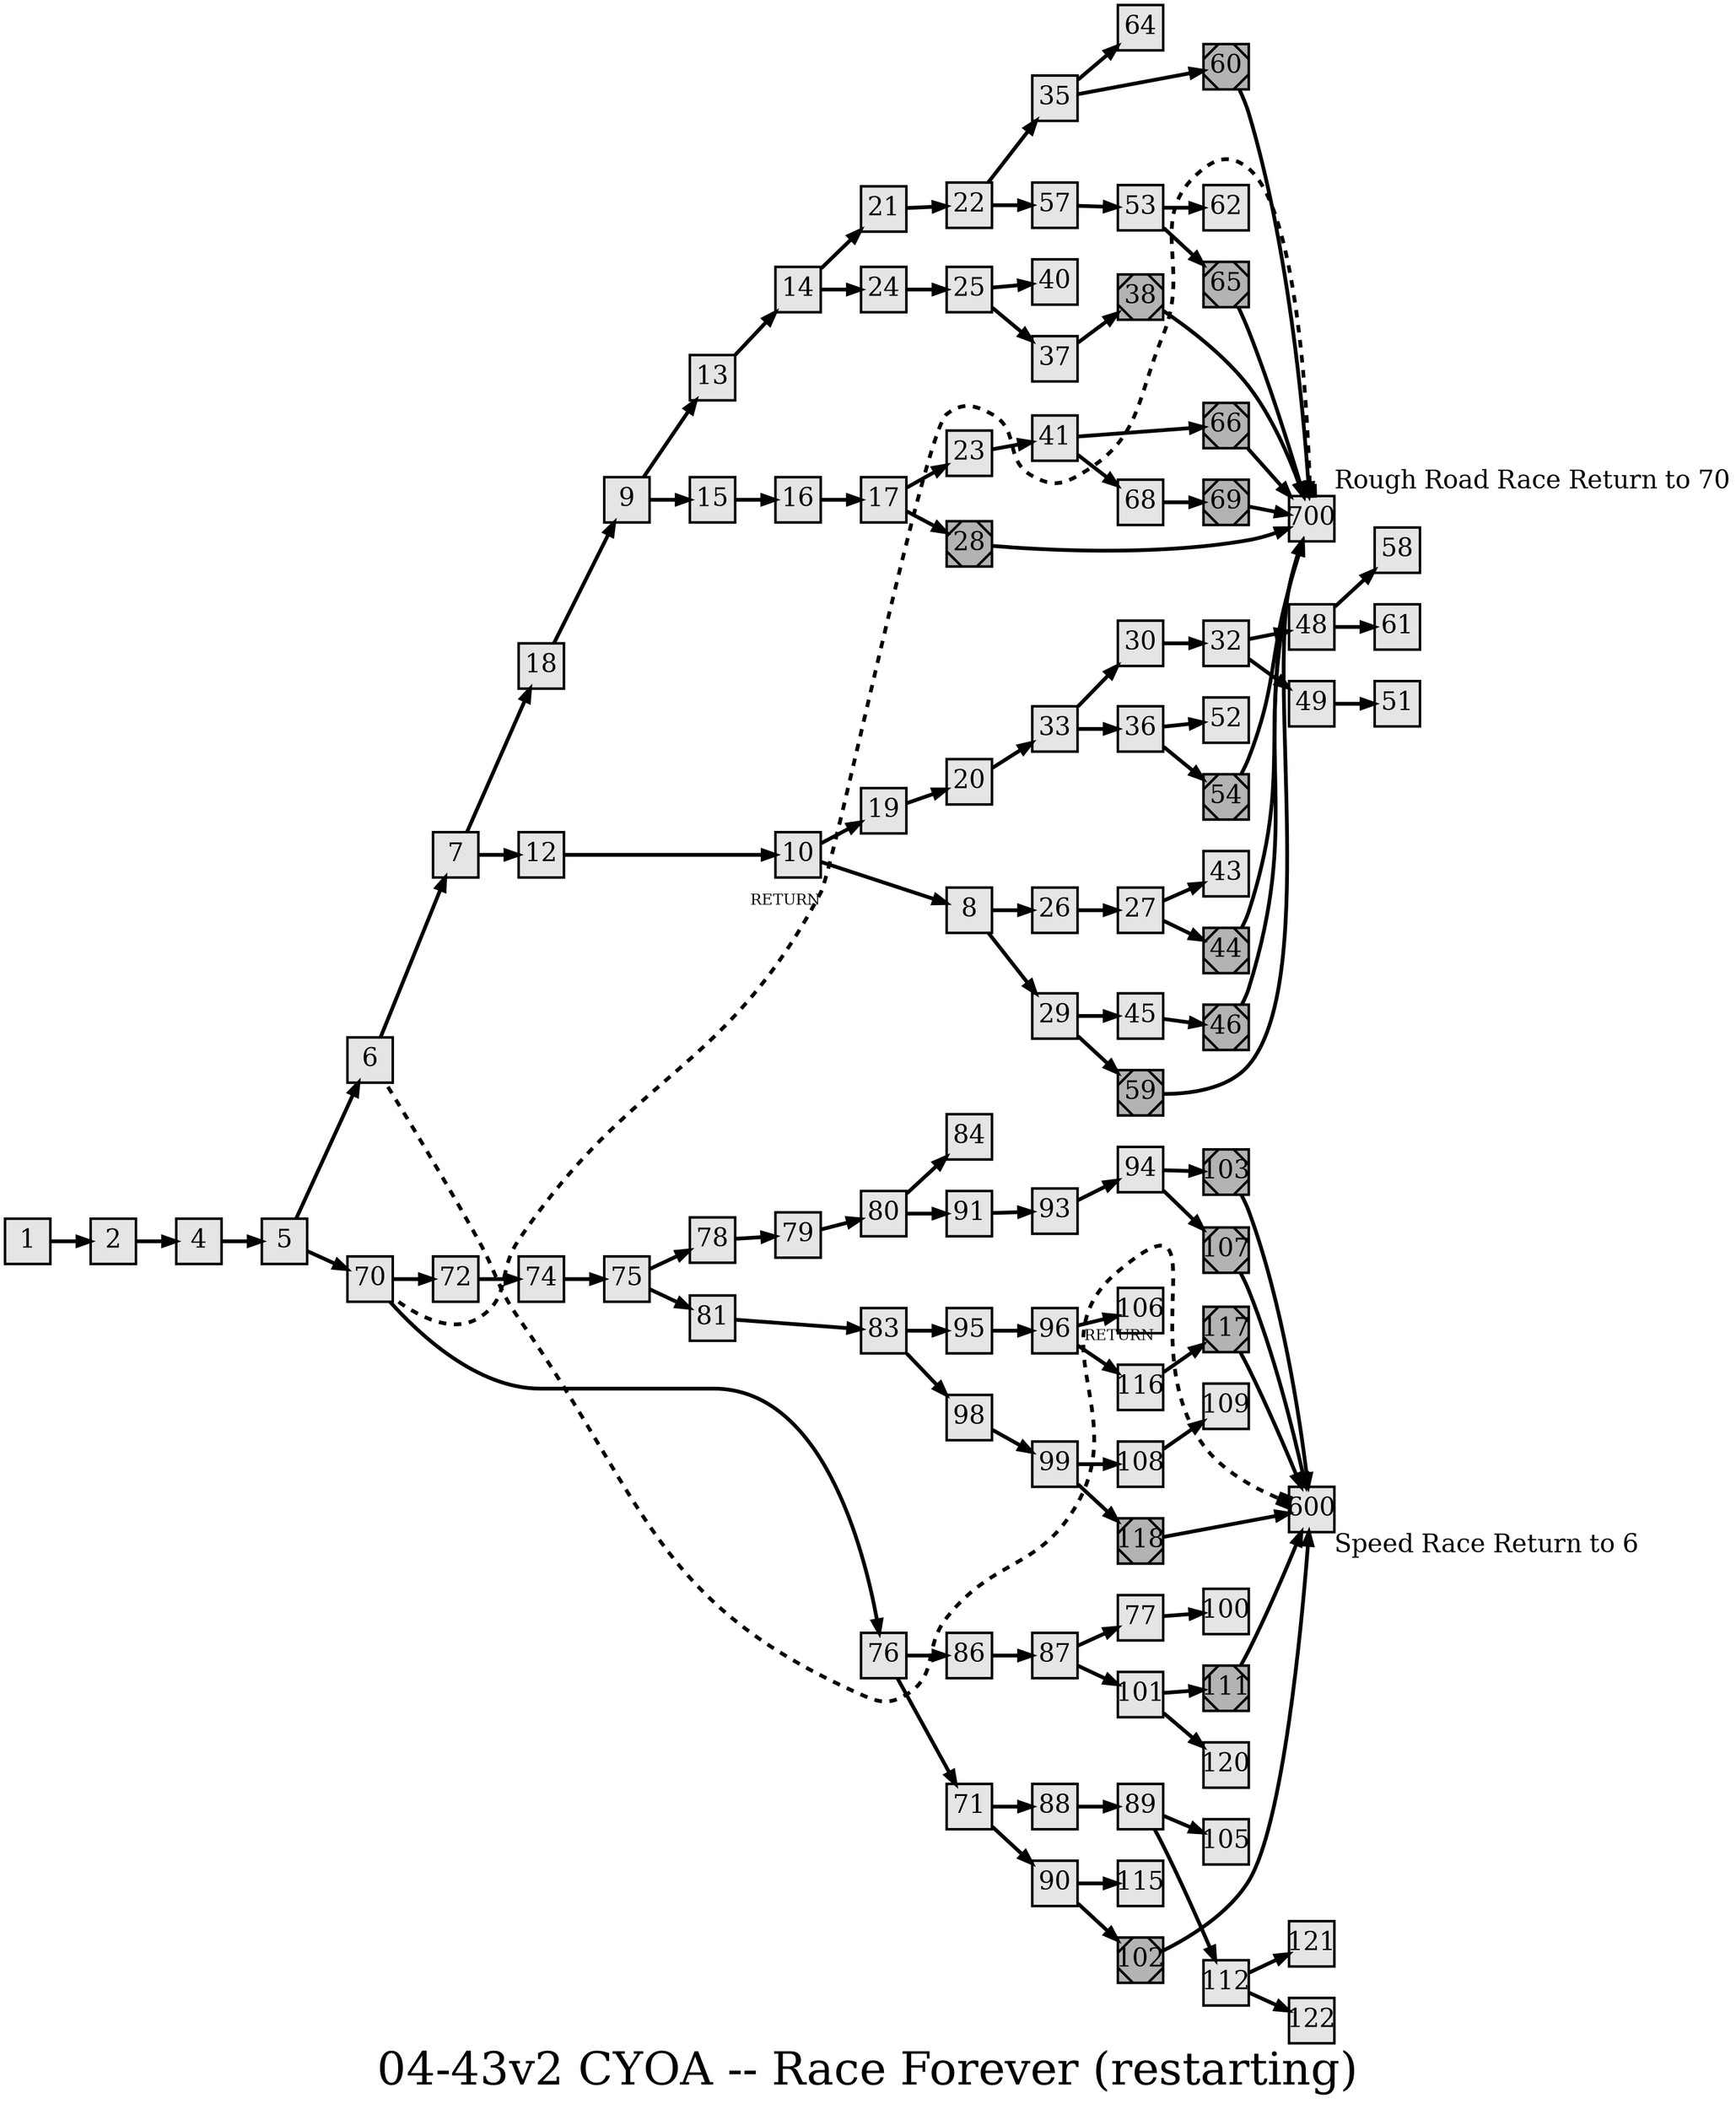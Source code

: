 digraph g{
  graph [ label="04-43v2 CYOA -- Race Forever (restarting)" rankdir=LR, ordering=out, fontsize=36, nodesep="0.35", ranksep="0.45"];
  node  [shape=rect, penwidth=2, fontsize=20, style=filled, fillcolor=grey90, margin="0,0", labelfloat=true, regular=true, fixedsize=true];
  edge  [labelfloat=true, penwidth=3, fontsize=12];

  1 -> 2;
  2 -> 4;
  4 -> 5;
  5 -> 6;
  5 -> 70;
  6 -> 7;
  7 -> 18;
  7 -> 12;
  8 -> 26;
  8 -> 29;
  9 -> 13;
  9 -> 15;
  10 -> 19;
  10 -> 8;
  12 -> 10;
  13 -> 14;
  14 -> 21;
  14 -> 24;
  15 -> 16;
  16 -> 17;
  17 -> 23;
  17 -> 28;
  18 -> 9;
  19 -> 20;
  20 -> 33;
  21 -> 22;
  22 -> 35;
  22 -> 57;
  23 -> 41;
  24 -> 25;
  25 -> 37;
  25 -> 40;
  26 -> 27;
  27 -> 43;
  27 -> 44;
  28 -> 700;
  28	[ xlabel="E", shape=Msquare, fontsize=20, fillcolor=grey70, xlabel="" ];
  29 -> 45;
  29 -> 59;
  30 -> 32;
  32 -> 48;
  32 -> 49;
  33 -> 30;
  33 -> 36;
  35 -> 64;
  35 -> 60;
  36 -> 52;
  36 -> 54;
  37 -> 38;
  38 -> 700;
  38	[ xlabel="E", shape=Msquare, fontsize=20, fillcolor=grey70, xlabel="" ];
  41 -> 66;
  41 -> 68;
  44 -> 700;
  44	[ xlabel="E", shape=Msquare, fontsize=20, fillcolor=grey70, xlabel="" ];
  45 -> 46;
  46 -> 700;
  46	[ xlabel="E", shape=Msquare, fontsize=20, fillcolor=grey70, xlabel="" ];
  48 -> 58;
  48 -> 61;
  49 -> 51;
  53 -> 62;
  53 -> 65;
  54 -> 700;
  54	[ xlabel="E", shape=Msquare, fontsize=20, fillcolor=grey70, xlabel="" ];
  57 -> 53;
  59 -> 700;
  59	[ xlabel="E", shape=Msquare, fontsize=20, fillcolor=grey70, xlabel="" ];
  60 -> 700;
  60	[ xlabel="E", shape=Msquare, fontsize=20, fillcolor=grey70, xlabel="" ];
  65 -> 700;
  65	[ xlabel="E", shape=Msquare, fontsize=20, fillcolor=grey70, xlabel="" ];
  66 -> 700;
  66	[ xlabel="E", shape=Msquare, fontsize=20, fillcolor=grey70, xlabel="" ];
  68 -> 69;
  69 -> 700;
  69	[ xlabel="E", shape=Msquare, fontsize=20, fillcolor=grey70, xlabel="" ];
  70 -> 72;
  70 -> 76;
  71 -> 88;
  71 -> 90;
  72 -> 74;
  74 -> 75;
  75 -> 78;
  75 -> 81;
  76 -> 86;
  76 -> 71;
  77 -> 100;
  78 -> 79;
  79 -> 80;
  80 -> 84;
  80 -> 91;
  81 -> 83;
  83 -> 95;
  83 -> 98;
  86 -> 87;
  87 -> 77;
  87 -> 101;
  88 -> 89;
  89 -> 112;
  89 -> 105;
  90 -> 115;
  90 -> 102;
  91 -> 93;
  93 -> 94;
  94 -> 103;
  94 -> 107;
  95 -> 96;
  96 -> 106;
  96 -> 116;
  98 -> 99;
  99 -> 108;
  99 -> 118;
  101 -> 111;
  101 -> 120;
  102 -> 600;
  102	[ xlabel="E", shape=Msquare, fontsize=20, fillcolor=grey70, xlabel="" ];
  103 -> 600;
  103	[ xlabel="E", shape=Msquare, fontsize=20, fillcolor=grey70, xlabel="" ];
  107 -> 600;
  107	[ xlabel="E", shape=Msquare, fontsize=20, fillcolor=grey70, xlabel="" ];
  108 -> 109;
  111 -> 600;
  111	[ xlabel="E", shape=Msquare, fontsize=20, fillcolor=grey70, xlabel="" ];
  112 -> 121;
  112 -> 122;
  116 -> 117;
  117 -> 600;
  117	[ xlabel="E", shape=Msquare, fontsize=20, fillcolor=grey70, xlabel="" ];
  118 -> 600;
  118	[ xlabel="E", shape=Msquare, fontsize=20, fillcolor=grey70, xlabel="" ];
  600	[ xlabel="Speed Race Return to 6" ];
  700	[ xlabel="Rough Road Race Return to 70" ];
  600 -> 6	[ xlabel="RETURN", dir=both, arrowhead=none, arrowtail=box, style=dashed, constraint=false, label="" ];
  700 -> 70	[ xlabel="RETURN", dir=both, arrowhead=none, arrowtail=box, style=dashed, constraint=false, label="" ];
}

